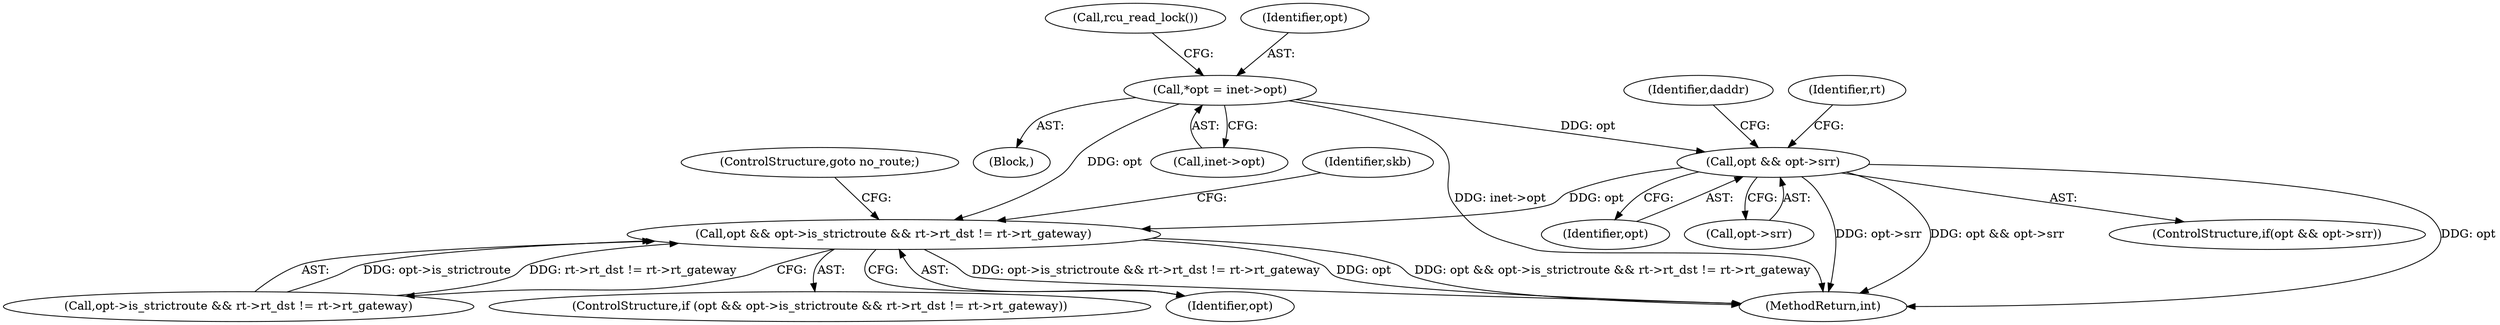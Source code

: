 digraph "0_linux_f6d8bd051c391c1c0458a30b2a7abcd939329259_22@pointer" {
"1000121" [label="(Call,*opt = inet->opt)"];
"1000158" [label="(Call,opt && opt->srr)"];
"1000210" [label="(Call,opt && opt->is_strictroute && rt->rt_dst != rt->rt_gateway)"];
"1000129" [label="(Call,rcu_read_lock())"];
"1000157" [label="(ControlStructure,if(opt && opt->srr))"];
"1000211" [label="(Identifier,opt)"];
"1000223" [label="(ControlStructure,goto no_route;)"];
"1000371" [label="(MethodReturn,int)"];
"1000212" [label="(Call,opt->is_strictroute && rt->rt_dst != rt->rt_gateway)"];
"1000122" [label="(Identifier,opt)"];
"1000159" [label="(Identifier,opt)"];
"1000164" [label="(Identifier,daddr)"];
"1000121" [label="(Call,*opt = inet->opt)"];
"1000160" [label="(Call,opt->srr)"];
"1000108" [label="(Block,)"];
"1000169" [label="(Identifier,rt)"];
"1000123" [label="(Call,inet->opt)"];
"1000209" [label="(ControlStructure,if (opt && opt->is_strictroute && rt->rt_dst != rt->rt_gateway))"];
"1000225" [label="(Identifier,skb)"];
"1000210" [label="(Call,opt && opt->is_strictroute && rt->rt_dst != rt->rt_gateway)"];
"1000158" [label="(Call,opt && opt->srr)"];
"1000121" -> "1000108"  [label="AST: "];
"1000121" -> "1000123"  [label="CFG: "];
"1000122" -> "1000121"  [label="AST: "];
"1000123" -> "1000121"  [label="AST: "];
"1000129" -> "1000121"  [label="CFG: "];
"1000121" -> "1000371"  [label="DDG: inet->opt"];
"1000121" -> "1000158"  [label="DDG: opt"];
"1000121" -> "1000210"  [label="DDG: opt"];
"1000158" -> "1000157"  [label="AST: "];
"1000158" -> "1000159"  [label="CFG: "];
"1000158" -> "1000160"  [label="CFG: "];
"1000159" -> "1000158"  [label="AST: "];
"1000160" -> "1000158"  [label="AST: "];
"1000164" -> "1000158"  [label="CFG: "];
"1000169" -> "1000158"  [label="CFG: "];
"1000158" -> "1000371"  [label="DDG: opt"];
"1000158" -> "1000371"  [label="DDG: opt->srr"];
"1000158" -> "1000371"  [label="DDG: opt && opt->srr"];
"1000158" -> "1000210"  [label="DDG: opt"];
"1000210" -> "1000209"  [label="AST: "];
"1000210" -> "1000211"  [label="CFG: "];
"1000210" -> "1000212"  [label="CFG: "];
"1000211" -> "1000210"  [label="AST: "];
"1000212" -> "1000210"  [label="AST: "];
"1000223" -> "1000210"  [label="CFG: "];
"1000225" -> "1000210"  [label="CFG: "];
"1000210" -> "1000371"  [label="DDG: opt && opt->is_strictroute && rt->rt_dst != rt->rt_gateway"];
"1000210" -> "1000371"  [label="DDG: opt->is_strictroute && rt->rt_dst != rt->rt_gateway"];
"1000210" -> "1000371"  [label="DDG: opt"];
"1000212" -> "1000210"  [label="DDG: opt->is_strictroute"];
"1000212" -> "1000210"  [label="DDG: rt->rt_dst != rt->rt_gateway"];
}
